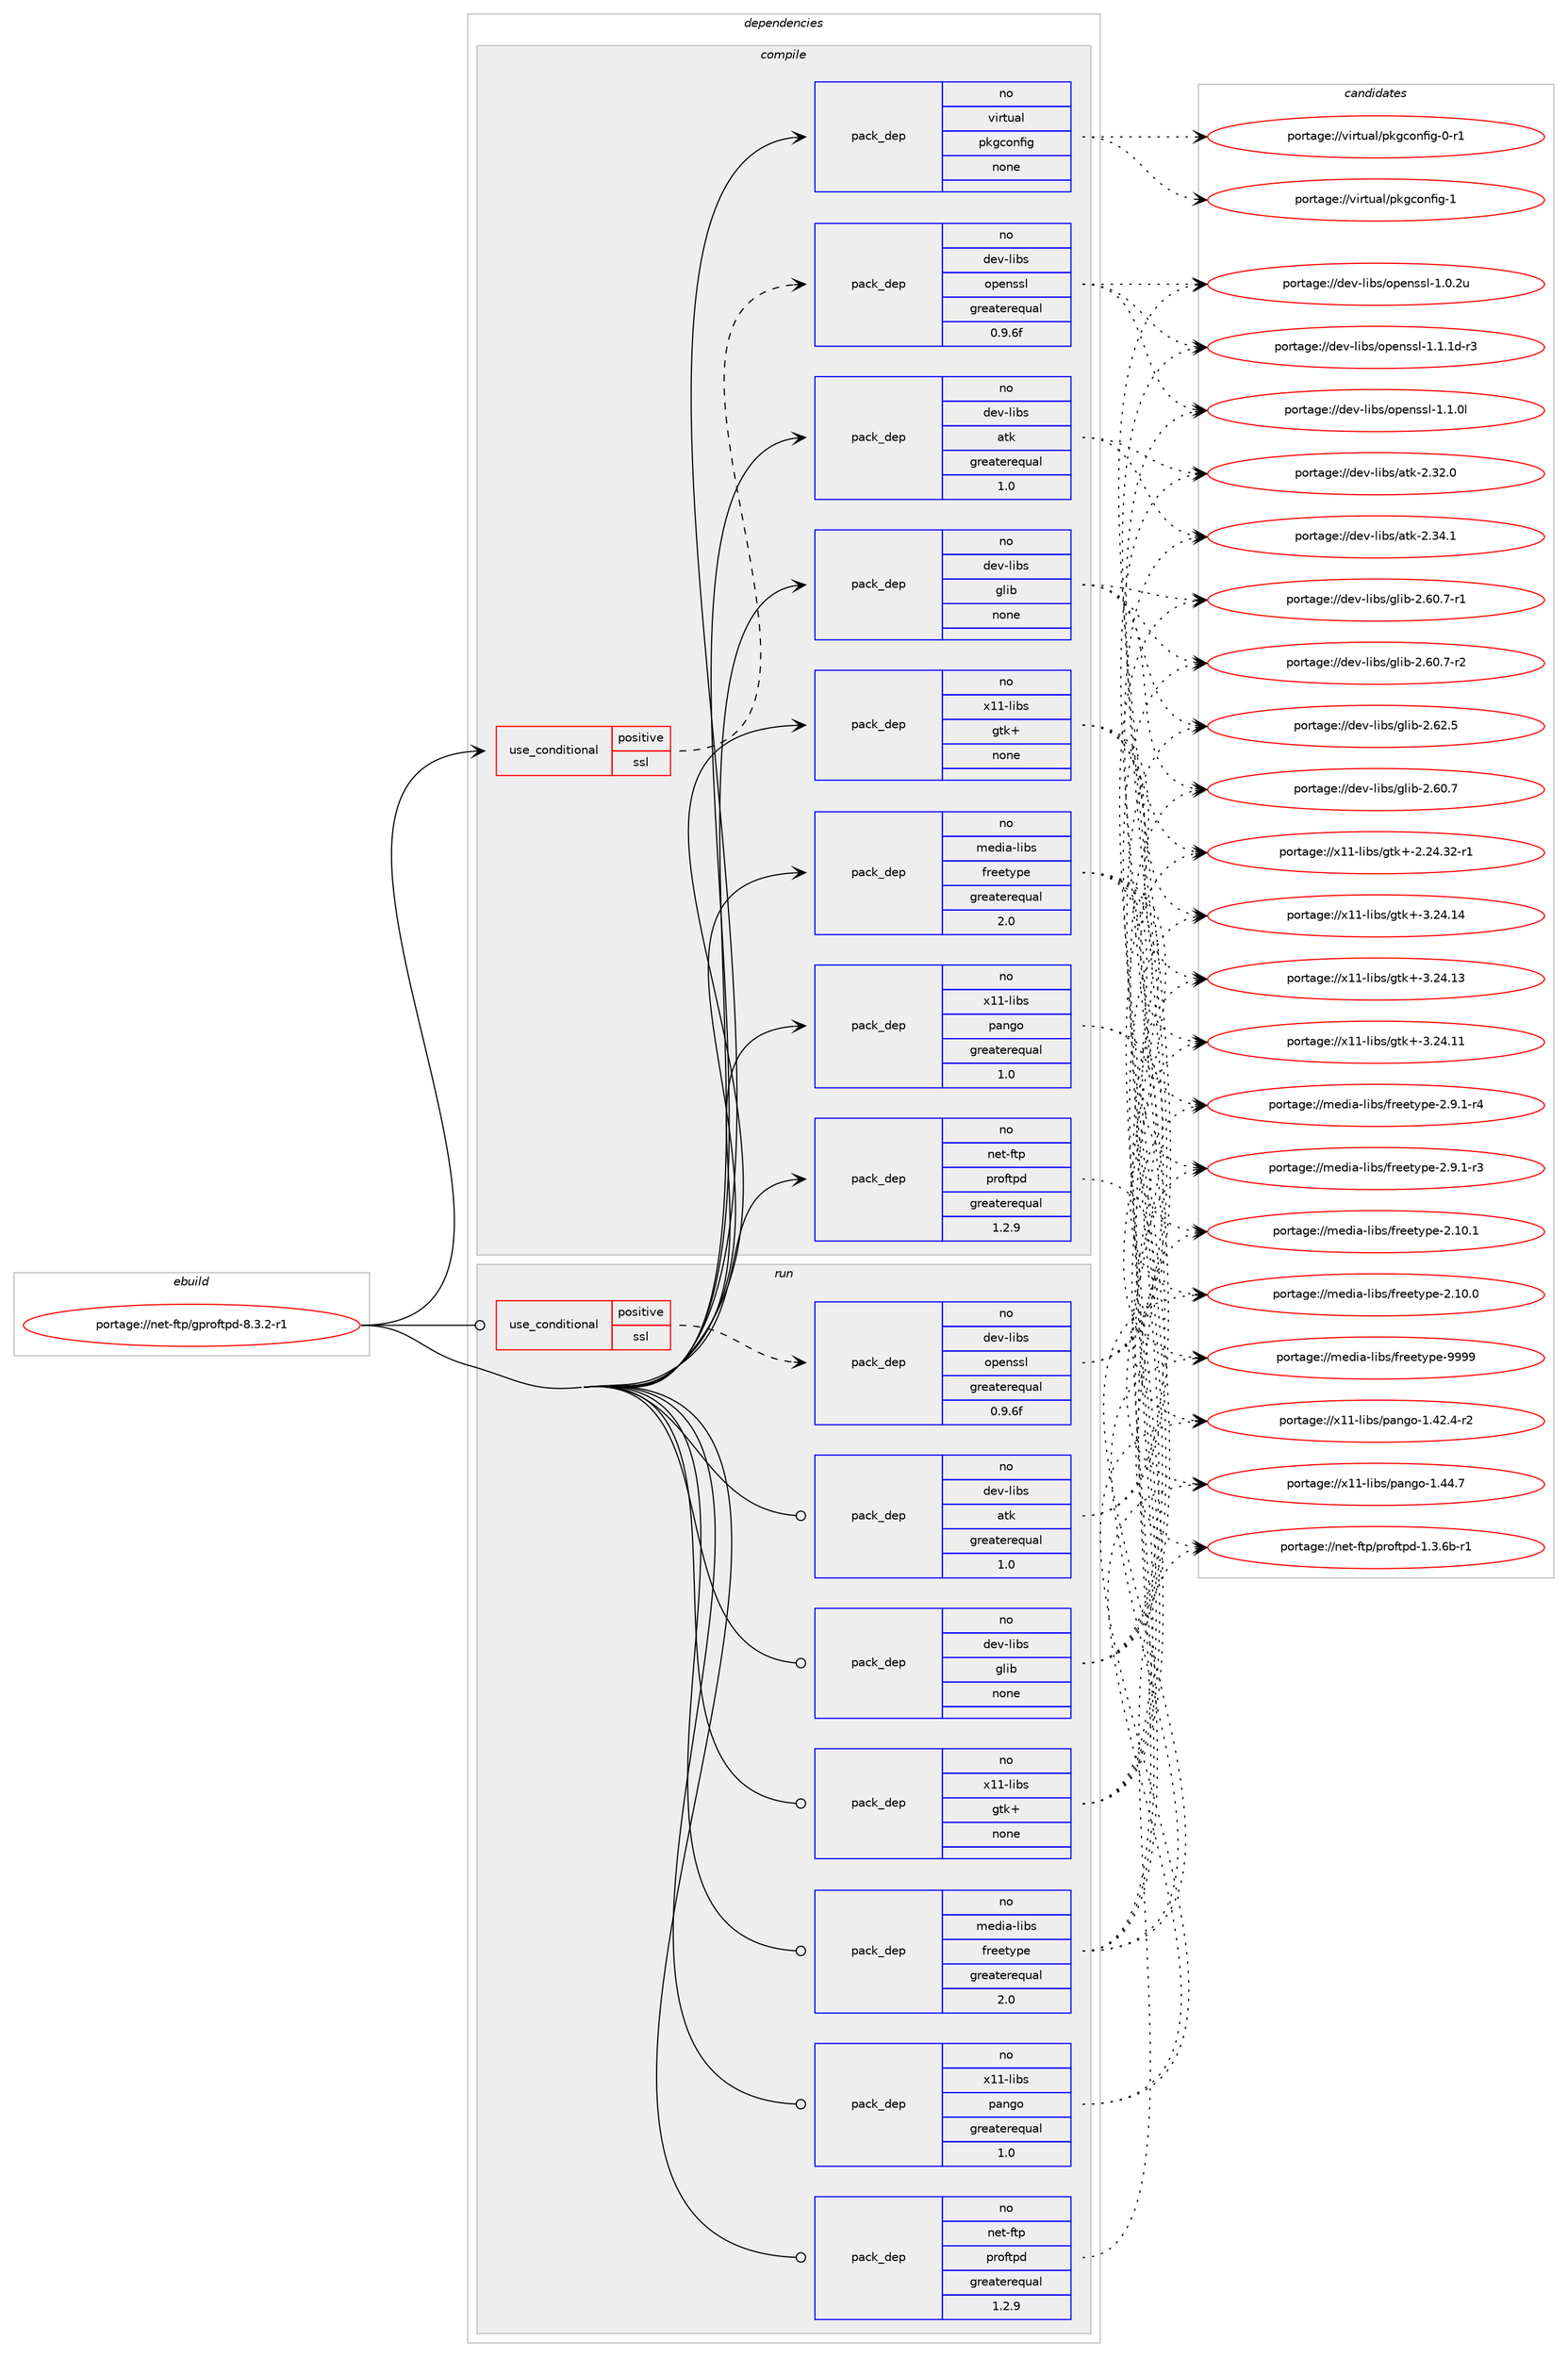 digraph prolog {

# *************
# Graph options
# *************

newrank=true;
concentrate=true;
compound=true;
graph [rankdir=LR,fontname=Helvetica,fontsize=10,ranksep=1.5];#, ranksep=2.5, nodesep=0.2];
edge  [arrowhead=vee];
node  [fontname=Helvetica,fontsize=10];

# **********
# The ebuild
# **********

subgraph cluster_leftcol {
color=gray;
rank=same;
label=<<i>ebuild</i>>;
id [label="portage://net-ftp/gproftpd-8.3.2-r1", color=red, width=4, href="../net-ftp/gproftpd-8.3.2-r1.svg"];
}

# ****************
# The dependencies
# ****************

subgraph cluster_midcol {
color=gray;
label=<<i>dependencies</i>>;
subgraph cluster_compile {
fillcolor="#eeeeee";
style=filled;
label=<<i>compile</i>>;
subgraph cond21349 {
dependency95053 [label=<<TABLE BORDER="0" CELLBORDER="1" CELLSPACING="0" CELLPADDING="4"><TR><TD ROWSPAN="3" CELLPADDING="10">use_conditional</TD></TR><TR><TD>positive</TD></TR><TR><TD>ssl</TD></TR></TABLE>>, shape=none, color=red];
subgraph pack71956 {
dependency95054 [label=<<TABLE BORDER="0" CELLBORDER="1" CELLSPACING="0" CELLPADDING="4" WIDTH="220"><TR><TD ROWSPAN="6" CELLPADDING="30">pack_dep</TD></TR><TR><TD WIDTH="110">no</TD></TR><TR><TD>dev-libs</TD></TR><TR><TD>openssl</TD></TR><TR><TD>greaterequal</TD></TR><TR><TD>0.9.6f</TD></TR></TABLE>>, shape=none, color=blue];
}
dependency95053:e -> dependency95054:w [weight=20,style="dashed",arrowhead="vee"];
}
id:e -> dependency95053:w [weight=20,style="solid",arrowhead="vee"];
subgraph pack71957 {
dependency95055 [label=<<TABLE BORDER="0" CELLBORDER="1" CELLSPACING="0" CELLPADDING="4" WIDTH="220"><TR><TD ROWSPAN="6" CELLPADDING="30">pack_dep</TD></TR><TR><TD WIDTH="110">no</TD></TR><TR><TD>dev-libs</TD></TR><TR><TD>atk</TD></TR><TR><TD>greaterequal</TD></TR><TR><TD>1.0</TD></TR></TABLE>>, shape=none, color=blue];
}
id:e -> dependency95055:w [weight=20,style="solid",arrowhead="vee"];
subgraph pack71958 {
dependency95056 [label=<<TABLE BORDER="0" CELLBORDER="1" CELLSPACING="0" CELLPADDING="4" WIDTH="220"><TR><TD ROWSPAN="6" CELLPADDING="30">pack_dep</TD></TR><TR><TD WIDTH="110">no</TD></TR><TR><TD>dev-libs</TD></TR><TR><TD>glib</TD></TR><TR><TD>none</TD></TR><TR><TD></TD></TR></TABLE>>, shape=none, color=blue];
}
id:e -> dependency95056:w [weight=20,style="solid",arrowhead="vee"];
subgraph pack71959 {
dependency95057 [label=<<TABLE BORDER="0" CELLBORDER="1" CELLSPACING="0" CELLPADDING="4" WIDTH="220"><TR><TD ROWSPAN="6" CELLPADDING="30">pack_dep</TD></TR><TR><TD WIDTH="110">no</TD></TR><TR><TD>media-libs</TD></TR><TR><TD>freetype</TD></TR><TR><TD>greaterequal</TD></TR><TR><TD>2.0</TD></TR></TABLE>>, shape=none, color=blue];
}
id:e -> dependency95057:w [weight=20,style="solid",arrowhead="vee"];
subgraph pack71960 {
dependency95058 [label=<<TABLE BORDER="0" CELLBORDER="1" CELLSPACING="0" CELLPADDING="4" WIDTH="220"><TR><TD ROWSPAN="6" CELLPADDING="30">pack_dep</TD></TR><TR><TD WIDTH="110">no</TD></TR><TR><TD>net-ftp</TD></TR><TR><TD>proftpd</TD></TR><TR><TD>greaterequal</TD></TR><TR><TD>1.2.9</TD></TR></TABLE>>, shape=none, color=blue];
}
id:e -> dependency95058:w [weight=20,style="solid",arrowhead="vee"];
subgraph pack71961 {
dependency95059 [label=<<TABLE BORDER="0" CELLBORDER="1" CELLSPACING="0" CELLPADDING="4" WIDTH="220"><TR><TD ROWSPAN="6" CELLPADDING="30">pack_dep</TD></TR><TR><TD WIDTH="110">no</TD></TR><TR><TD>virtual</TD></TR><TR><TD>pkgconfig</TD></TR><TR><TD>none</TD></TR><TR><TD></TD></TR></TABLE>>, shape=none, color=blue];
}
id:e -> dependency95059:w [weight=20,style="solid",arrowhead="vee"];
subgraph pack71962 {
dependency95060 [label=<<TABLE BORDER="0" CELLBORDER="1" CELLSPACING="0" CELLPADDING="4" WIDTH="220"><TR><TD ROWSPAN="6" CELLPADDING="30">pack_dep</TD></TR><TR><TD WIDTH="110">no</TD></TR><TR><TD>x11-libs</TD></TR><TR><TD>gtk+</TD></TR><TR><TD>none</TD></TR><TR><TD></TD></TR></TABLE>>, shape=none, color=blue];
}
id:e -> dependency95060:w [weight=20,style="solid",arrowhead="vee"];
subgraph pack71963 {
dependency95061 [label=<<TABLE BORDER="0" CELLBORDER="1" CELLSPACING="0" CELLPADDING="4" WIDTH="220"><TR><TD ROWSPAN="6" CELLPADDING="30">pack_dep</TD></TR><TR><TD WIDTH="110">no</TD></TR><TR><TD>x11-libs</TD></TR><TR><TD>pango</TD></TR><TR><TD>greaterequal</TD></TR><TR><TD>1.0</TD></TR></TABLE>>, shape=none, color=blue];
}
id:e -> dependency95061:w [weight=20,style="solid",arrowhead="vee"];
}
subgraph cluster_compileandrun {
fillcolor="#eeeeee";
style=filled;
label=<<i>compile and run</i>>;
}
subgraph cluster_run {
fillcolor="#eeeeee";
style=filled;
label=<<i>run</i>>;
subgraph cond21350 {
dependency95062 [label=<<TABLE BORDER="0" CELLBORDER="1" CELLSPACING="0" CELLPADDING="4"><TR><TD ROWSPAN="3" CELLPADDING="10">use_conditional</TD></TR><TR><TD>positive</TD></TR><TR><TD>ssl</TD></TR></TABLE>>, shape=none, color=red];
subgraph pack71964 {
dependency95063 [label=<<TABLE BORDER="0" CELLBORDER="1" CELLSPACING="0" CELLPADDING="4" WIDTH="220"><TR><TD ROWSPAN="6" CELLPADDING="30">pack_dep</TD></TR><TR><TD WIDTH="110">no</TD></TR><TR><TD>dev-libs</TD></TR><TR><TD>openssl</TD></TR><TR><TD>greaterequal</TD></TR><TR><TD>0.9.6f</TD></TR></TABLE>>, shape=none, color=blue];
}
dependency95062:e -> dependency95063:w [weight=20,style="dashed",arrowhead="vee"];
}
id:e -> dependency95062:w [weight=20,style="solid",arrowhead="odot"];
subgraph pack71965 {
dependency95064 [label=<<TABLE BORDER="0" CELLBORDER="1" CELLSPACING="0" CELLPADDING="4" WIDTH="220"><TR><TD ROWSPAN="6" CELLPADDING="30">pack_dep</TD></TR><TR><TD WIDTH="110">no</TD></TR><TR><TD>dev-libs</TD></TR><TR><TD>atk</TD></TR><TR><TD>greaterequal</TD></TR><TR><TD>1.0</TD></TR></TABLE>>, shape=none, color=blue];
}
id:e -> dependency95064:w [weight=20,style="solid",arrowhead="odot"];
subgraph pack71966 {
dependency95065 [label=<<TABLE BORDER="0" CELLBORDER="1" CELLSPACING="0" CELLPADDING="4" WIDTH="220"><TR><TD ROWSPAN="6" CELLPADDING="30">pack_dep</TD></TR><TR><TD WIDTH="110">no</TD></TR><TR><TD>dev-libs</TD></TR><TR><TD>glib</TD></TR><TR><TD>none</TD></TR><TR><TD></TD></TR></TABLE>>, shape=none, color=blue];
}
id:e -> dependency95065:w [weight=20,style="solid",arrowhead="odot"];
subgraph pack71967 {
dependency95066 [label=<<TABLE BORDER="0" CELLBORDER="1" CELLSPACING="0" CELLPADDING="4" WIDTH="220"><TR><TD ROWSPAN="6" CELLPADDING="30">pack_dep</TD></TR><TR><TD WIDTH="110">no</TD></TR><TR><TD>media-libs</TD></TR><TR><TD>freetype</TD></TR><TR><TD>greaterequal</TD></TR><TR><TD>2.0</TD></TR></TABLE>>, shape=none, color=blue];
}
id:e -> dependency95066:w [weight=20,style="solid",arrowhead="odot"];
subgraph pack71968 {
dependency95067 [label=<<TABLE BORDER="0" CELLBORDER="1" CELLSPACING="0" CELLPADDING="4" WIDTH="220"><TR><TD ROWSPAN="6" CELLPADDING="30">pack_dep</TD></TR><TR><TD WIDTH="110">no</TD></TR><TR><TD>net-ftp</TD></TR><TR><TD>proftpd</TD></TR><TR><TD>greaterequal</TD></TR><TR><TD>1.2.9</TD></TR></TABLE>>, shape=none, color=blue];
}
id:e -> dependency95067:w [weight=20,style="solid",arrowhead="odot"];
subgraph pack71969 {
dependency95068 [label=<<TABLE BORDER="0" CELLBORDER="1" CELLSPACING="0" CELLPADDING="4" WIDTH="220"><TR><TD ROWSPAN="6" CELLPADDING="30">pack_dep</TD></TR><TR><TD WIDTH="110">no</TD></TR><TR><TD>x11-libs</TD></TR><TR><TD>gtk+</TD></TR><TR><TD>none</TD></TR><TR><TD></TD></TR></TABLE>>, shape=none, color=blue];
}
id:e -> dependency95068:w [weight=20,style="solid",arrowhead="odot"];
subgraph pack71970 {
dependency95069 [label=<<TABLE BORDER="0" CELLBORDER="1" CELLSPACING="0" CELLPADDING="4" WIDTH="220"><TR><TD ROWSPAN="6" CELLPADDING="30">pack_dep</TD></TR><TR><TD WIDTH="110">no</TD></TR><TR><TD>x11-libs</TD></TR><TR><TD>pango</TD></TR><TR><TD>greaterequal</TD></TR><TR><TD>1.0</TD></TR></TABLE>>, shape=none, color=blue];
}
id:e -> dependency95069:w [weight=20,style="solid",arrowhead="odot"];
}
}

# **************
# The candidates
# **************

subgraph cluster_choices {
rank=same;
color=gray;
label=<<i>candidates</i>>;

subgraph choice71956 {
color=black;
nodesep=1;
choice1001011184510810598115471111121011101151151084549464946491004511451 [label="portage://dev-libs/openssl-1.1.1d-r3", color=red, width=4,href="../dev-libs/openssl-1.1.1d-r3.svg"];
choice100101118451081059811547111112101110115115108454946494648108 [label="portage://dev-libs/openssl-1.1.0l", color=red, width=4,href="../dev-libs/openssl-1.1.0l.svg"];
choice100101118451081059811547111112101110115115108454946484650117 [label="portage://dev-libs/openssl-1.0.2u", color=red, width=4,href="../dev-libs/openssl-1.0.2u.svg"];
dependency95054:e -> choice1001011184510810598115471111121011101151151084549464946491004511451:w [style=dotted,weight="100"];
dependency95054:e -> choice100101118451081059811547111112101110115115108454946494648108:w [style=dotted,weight="100"];
dependency95054:e -> choice100101118451081059811547111112101110115115108454946484650117:w [style=dotted,weight="100"];
}
subgraph choice71957 {
color=black;
nodesep=1;
choice1001011184510810598115479711610745504651524649 [label="portage://dev-libs/atk-2.34.1", color=red, width=4,href="../dev-libs/atk-2.34.1.svg"];
choice1001011184510810598115479711610745504651504648 [label="portage://dev-libs/atk-2.32.0", color=red, width=4,href="../dev-libs/atk-2.32.0.svg"];
dependency95055:e -> choice1001011184510810598115479711610745504651524649:w [style=dotted,weight="100"];
dependency95055:e -> choice1001011184510810598115479711610745504651504648:w [style=dotted,weight="100"];
}
subgraph choice71958 {
color=black;
nodesep=1;
choice1001011184510810598115471031081059845504654504653 [label="portage://dev-libs/glib-2.62.5", color=red, width=4,href="../dev-libs/glib-2.62.5.svg"];
choice10010111845108105981154710310810598455046544846554511450 [label="portage://dev-libs/glib-2.60.7-r2", color=red, width=4,href="../dev-libs/glib-2.60.7-r2.svg"];
choice10010111845108105981154710310810598455046544846554511449 [label="portage://dev-libs/glib-2.60.7-r1", color=red, width=4,href="../dev-libs/glib-2.60.7-r1.svg"];
choice1001011184510810598115471031081059845504654484655 [label="portage://dev-libs/glib-2.60.7", color=red, width=4,href="../dev-libs/glib-2.60.7.svg"];
dependency95056:e -> choice1001011184510810598115471031081059845504654504653:w [style=dotted,weight="100"];
dependency95056:e -> choice10010111845108105981154710310810598455046544846554511450:w [style=dotted,weight="100"];
dependency95056:e -> choice10010111845108105981154710310810598455046544846554511449:w [style=dotted,weight="100"];
dependency95056:e -> choice1001011184510810598115471031081059845504654484655:w [style=dotted,weight="100"];
}
subgraph choice71959 {
color=black;
nodesep=1;
choice109101100105974510810598115471021141011011161211121014557575757 [label="portage://media-libs/freetype-9999", color=red, width=4,href="../media-libs/freetype-9999.svg"];
choice109101100105974510810598115471021141011011161211121014550465746494511452 [label="portage://media-libs/freetype-2.9.1-r4", color=red, width=4,href="../media-libs/freetype-2.9.1-r4.svg"];
choice109101100105974510810598115471021141011011161211121014550465746494511451 [label="portage://media-libs/freetype-2.9.1-r3", color=red, width=4,href="../media-libs/freetype-2.9.1-r3.svg"];
choice1091011001059745108105981154710211410110111612111210145504649484649 [label="portage://media-libs/freetype-2.10.1", color=red, width=4,href="../media-libs/freetype-2.10.1.svg"];
choice1091011001059745108105981154710211410110111612111210145504649484648 [label="portage://media-libs/freetype-2.10.0", color=red, width=4,href="../media-libs/freetype-2.10.0.svg"];
dependency95057:e -> choice109101100105974510810598115471021141011011161211121014557575757:w [style=dotted,weight="100"];
dependency95057:e -> choice109101100105974510810598115471021141011011161211121014550465746494511452:w [style=dotted,weight="100"];
dependency95057:e -> choice109101100105974510810598115471021141011011161211121014550465746494511451:w [style=dotted,weight="100"];
dependency95057:e -> choice1091011001059745108105981154710211410110111612111210145504649484649:w [style=dotted,weight="100"];
dependency95057:e -> choice1091011001059745108105981154710211410110111612111210145504649484648:w [style=dotted,weight="100"];
}
subgraph choice71960 {
color=black;
nodesep=1;
choice1101011164510211611247112114111102116112100454946514654984511449 [label="portage://net-ftp/proftpd-1.3.6b-r1", color=red, width=4,href="../net-ftp/proftpd-1.3.6b-r1.svg"];
dependency95058:e -> choice1101011164510211611247112114111102116112100454946514654984511449:w [style=dotted,weight="100"];
}
subgraph choice71961 {
color=black;
nodesep=1;
choice1181051141161179710847112107103991111101021051034549 [label="portage://virtual/pkgconfig-1", color=red, width=4,href="../virtual/pkgconfig-1.svg"];
choice11810511411611797108471121071039911111010210510345484511449 [label="portage://virtual/pkgconfig-0-r1", color=red, width=4,href="../virtual/pkgconfig-0-r1.svg"];
dependency95059:e -> choice1181051141161179710847112107103991111101021051034549:w [style=dotted,weight="100"];
dependency95059:e -> choice11810511411611797108471121071039911111010210510345484511449:w [style=dotted,weight="100"];
}
subgraph choice71962 {
color=black;
nodesep=1;
choice1204949451081059811547103116107434551465052464952 [label="portage://x11-libs/gtk+-3.24.14", color=red, width=4,href="../x11-libs/gtk+-3.24.14.svg"];
choice1204949451081059811547103116107434551465052464951 [label="portage://x11-libs/gtk+-3.24.13", color=red, width=4,href="../x11-libs/gtk+-3.24.13.svg"];
choice1204949451081059811547103116107434551465052464949 [label="portage://x11-libs/gtk+-3.24.11", color=red, width=4,href="../x11-libs/gtk+-3.24.11.svg"];
choice12049494510810598115471031161074345504650524651504511449 [label="portage://x11-libs/gtk+-2.24.32-r1", color=red, width=4,href="../x11-libs/gtk+-2.24.32-r1.svg"];
dependency95060:e -> choice1204949451081059811547103116107434551465052464952:w [style=dotted,weight="100"];
dependency95060:e -> choice1204949451081059811547103116107434551465052464951:w [style=dotted,weight="100"];
dependency95060:e -> choice1204949451081059811547103116107434551465052464949:w [style=dotted,weight="100"];
dependency95060:e -> choice12049494510810598115471031161074345504650524651504511449:w [style=dotted,weight="100"];
}
subgraph choice71963 {
color=black;
nodesep=1;
choice12049494510810598115471129711010311145494652524655 [label="portage://x11-libs/pango-1.44.7", color=red, width=4,href="../x11-libs/pango-1.44.7.svg"];
choice120494945108105981154711297110103111454946525046524511450 [label="portage://x11-libs/pango-1.42.4-r2", color=red, width=4,href="../x11-libs/pango-1.42.4-r2.svg"];
dependency95061:e -> choice12049494510810598115471129711010311145494652524655:w [style=dotted,weight="100"];
dependency95061:e -> choice120494945108105981154711297110103111454946525046524511450:w [style=dotted,weight="100"];
}
subgraph choice71964 {
color=black;
nodesep=1;
choice1001011184510810598115471111121011101151151084549464946491004511451 [label="portage://dev-libs/openssl-1.1.1d-r3", color=red, width=4,href="../dev-libs/openssl-1.1.1d-r3.svg"];
choice100101118451081059811547111112101110115115108454946494648108 [label="portage://dev-libs/openssl-1.1.0l", color=red, width=4,href="../dev-libs/openssl-1.1.0l.svg"];
choice100101118451081059811547111112101110115115108454946484650117 [label="portage://dev-libs/openssl-1.0.2u", color=red, width=4,href="../dev-libs/openssl-1.0.2u.svg"];
dependency95063:e -> choice1001011184510810598115471111121011101151151084549464946491004511451:w [style=dotted,weight="100"];
dependency95063:e -> choice100101118451081059811547111112101110115115108454946494648108:w [style=dotted,weight="100"];
dependency95063:e -> choice100101118451081059811547111112101110115115108454946484650117:w [style=dotted,weight="100"];
}
subgraph choice71965 {
color=black;
nodesep=1;
choice1001011184510810598115479711610745504651524649 [label="portage://dev-libs/atk-2.34.1", color=red, width=4,href="../dev-libs/atk-2.34.1.svg"];
choice1001011184510810598115479711610745504651504648 [label="portage://dev-libs/atk-2.32.0", color=red, width=4,href="../dev-libs/atk-2.32.0.svg"];
dependency95064:e -> choice1001011184510810598115479711610745504651524649:w [style=dotted,weight="100"];
dependency95064:e -> choice1001011184510810598115479711610745504651504648:w [style=dotted,weight="100"];
}
subgraph choice71966 {
color=black;
nodesep=1;
choice1001011184510810598115471031081059845504654504653 [label="portage://dev-libs/glib-2.62.5", color=red, width=4,href="../dev-libs/glib-2.62.5.svg"];
choice10010111845108105981154710310810598455046544846554511450 [label="portage://dev-libs/glib-2.60.7-r2", color=red, width=4,href="../dev-libs/glib-2.60.7-r2.svg"];
choice10010111845108105981154710310810598455046544846554511449 [label="portage://dev-libs/glib-2.60.7-r1", color=red, width=4,href="../dev-libs/glib-2.60.7-r1.svg"];
choice1001011184510810598115471031081059845504654484655 [label="portage://dev-libs/glib-2.60.7", color=red, width=4,href="../dev-libs/glib-2.60.7.svg"];
dependency95065:e -> choice1001011184510810598115471031081059845504654504653:w [style=dotted,weight="100"];
dependency95065:e -> choice10010111845108105981154710310810598455046544846554511450:w [style=dotted,weight="100"];
dependency95065:e -> choice10010111845108105981154710310810598455046544846554511449:w [style=dotted,weight="100"];
dependency95065:e -> choice1001011184510810598115471031081059845504654484655:w [style=dotted,weight="100"];
}
subgraph choice71967 {
color=black;
nodesep=1;
choice109101100105974510810598115471021141011011161211121014557575757 [label="portage://media-libs/freetype-9999", color=red, width=4,href="../media-libs/freetype-9999.svg"];
choice109101100105974510810598115471021141011011161211121014550465746494511452 [label="portage://media-libs/freetype-2.9.1-r4", color=red, width=4,href="../media-libs/freetype-2.9.1-r4.svg"];
choice109101100105974510810598115471021141011011161211121014550465746494511451 [label="portage://media-libs/freetype-2.9.1-r3", color=red, width=4,href="../media-libs/freetype-2.9.1-r3.svg"];
choice1091011001059745108105981154710211410110111612111210145504649484649 [label="portage://media-libs/freetype-2.10.1", color=red, width=4,href="../media-libs/freetype-2.10.1.svg"];
choice1091011001059745108105981154710211410110111612111210145504649484648 [label="portage://media-libs/freetype-2.10.0", color=red, width=4,href="../media-libs/freetype-2.10.0.svg"];
dependency95066:e -> choice109101100105974510810598115471021141011011161211121014557575757:w [style=dotted,weight="100"];
dependency95066:e -> choice109101100105974510810598115471021141011011161211121014550465746494511452:w [style=dotted,weight="100"];
dependency95066:e -> choice109101100105974510810598115471021141011011161211121014550465746494511451:w [style=dotted,weight="100"];
dependency95066:e -> choice1091011001059745108105981154710211410110111612111210145504649484649:w [style=dotted,weight="100"];
dependency95066:e -> choice1091011001059745108105981154710211410110111612111210145504649484648:w [style=dotted,weight="100"];
}
subgraph choice71968 {
color=black;
nodesep=1;
choice1101011164510211611247112114111102116112100454946514654984511449 [label="portage://net-ftp/proftpd-1.3.6b-r1", color=red, width=4,href="../net-ftp/proftpd-1.3.6b-r1.svg"];
dependency95067:e -> choice1101011164510211611247112114111102116112100454946514654984511449:w [style=dotted,weight="100"];
}
subgraph choice71969 {
color=black;
nodesep=1;
choice1204949451081059811547103116107434551465052464952 [label="portage://x11-libs/gtk+-3.24.14", color=red, width=4,href="../x11-libs/gtk+-3.24.14.svg"];
choice1204949451081059811547103116107434551465052464951 [label="portage://x11-libs/gtk+-3.24.13", color=red, width=4,href="../x11-libs/gtk+-3.24.13.svg"];
choice1204949451081059811547103116107434551465052464949 [label="portage://x11-libs/gtk+-3.24.11", color=red, width=4,href="../x11-libs/gtk+-3.24.11.svg"];
choice12049494510810598115471031161074345504650524651504511449 [label="portage://x11-libs/gtk+-2.24.32-r1", color=red, width=4,href="../x11-libs/gtk+-2.24.32-r1.svg"];
dependency95068:e -> choice1204949451081059811547103116107434551465052464952:w [style=dotted,weight="100"];
dependency95068:e -> choice1204949451081059811547103116107434551465052464951:w [style=dotted,weight="100"];
dependency95068:e -> choice1204949451081059811547103116107434551465052464949:w [style=dotted,weight="100"];
dependency95068:e -> choice12049494510810598115471031161074345504650524651504511449:w [style=dotted,weight="100"];
}
subgraph choice71970 {
color=black;
nodesep=1;
choice12049494510810598115471129711010311145494652524655 [label="portage://x11-libs/pango-1.44.7", color=red, width=4,href="../x11-libs/pango-1.44.7.svg"];
choice120494945108105981154711297110103111454946525046524511450 [label="portage://x11-libs/pango-1.42.4-r2", color=red, width=4,href="../x11-libs/pango-1.42.4-r2.svg"];
dependency95069:e -> choice12049494510810598115471129711010311145494652524655:w [style=dotted,weight="100"];
dependency95069:e -> choice120494945108105981154711297110103111454946525046524511450:w [style=dotted,weight="100"];
}
}

}
